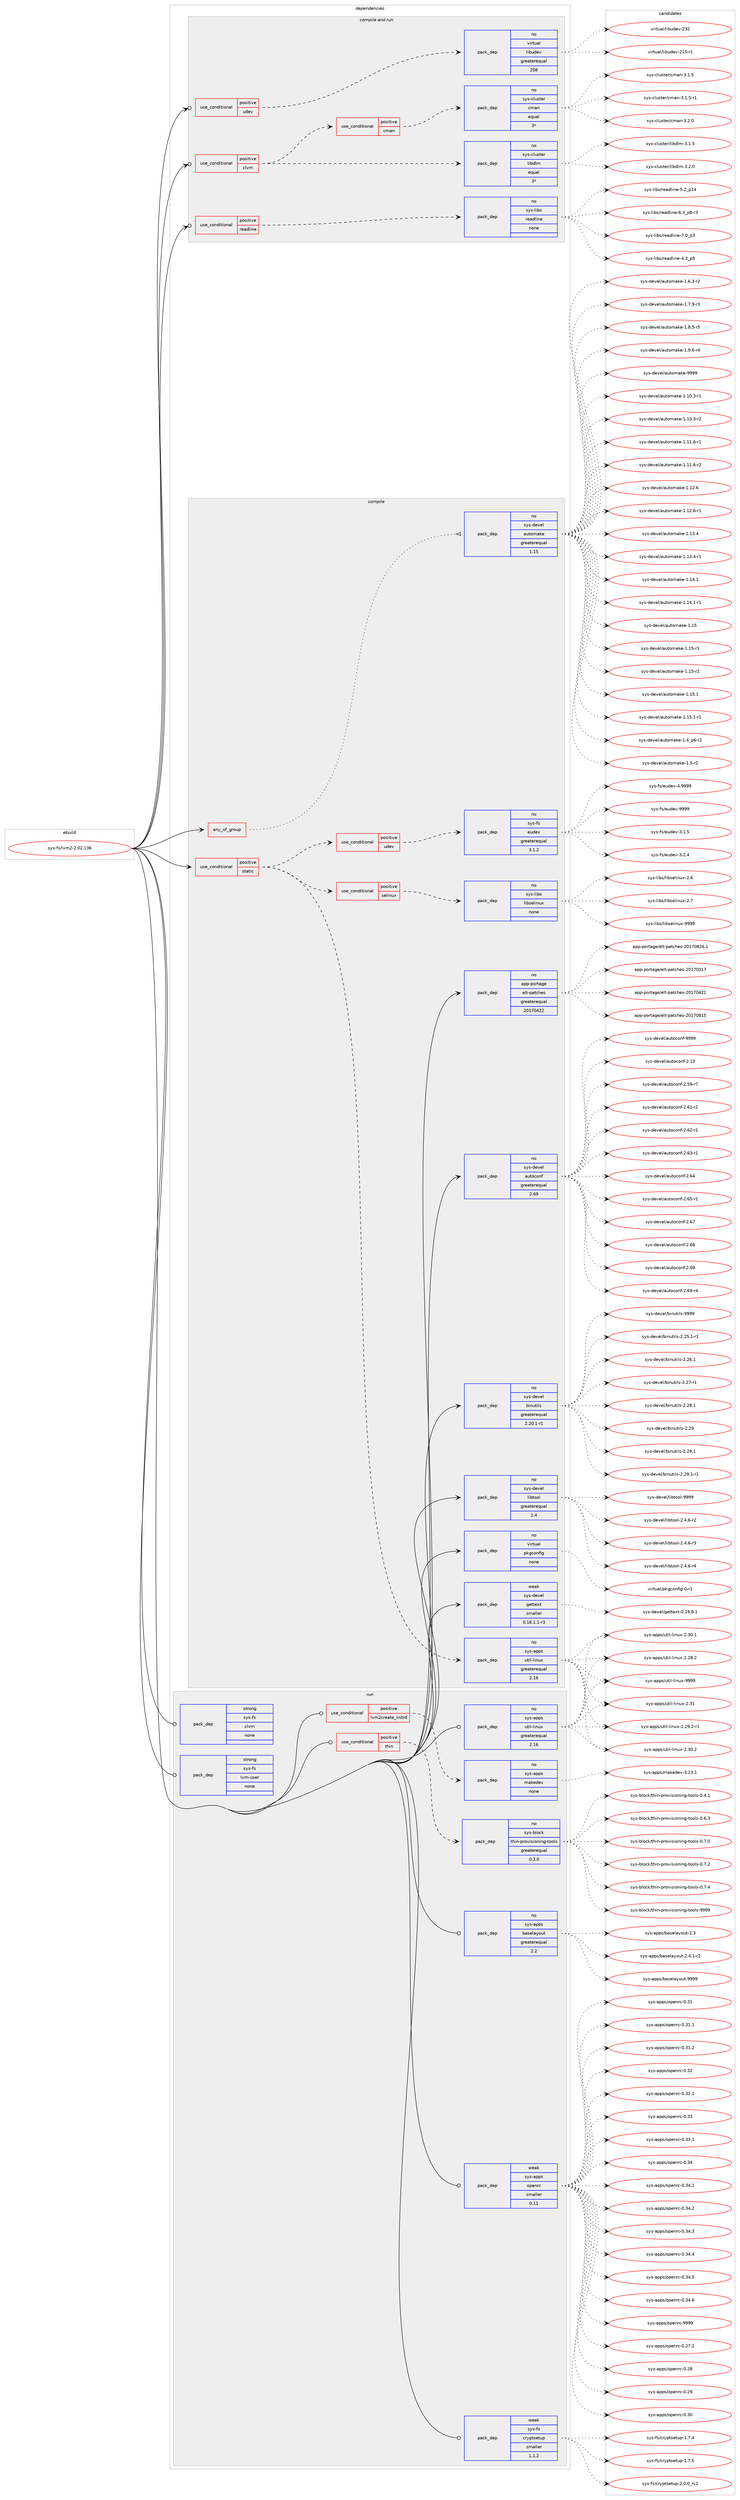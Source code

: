 digraph prolog {

# *************
# Graph options
# *************

newrank=true;
concentrate=true;
compound=true;
graph [rankdir=LR,fontname=Helvetica,fontsize=10,ranksep=1.5];#, ranksep=2.5, nodesep=0.2];
edge  [arrowhead=vee];
node  [fontname=Helvetica,fontsize=10];

# **********
# The ebuild
# **********

subgraph cluster_leftcol {
color=gray;
rank=same;
label=<<i>ebuild</i>>;
id [label="sys-fs/lvm2-2.02.136", color=red, width=4, href="../sys-fs/lvm2-2.02.136.svg"];
}

# ****************
# The dependencies
# ****************

subgraph cluster_midcol {
color=gray;
label=<<i>dependencies</i>>;
subgraph cluster_compile {
fillcolor="#eeeeee";
style=filled;
label=<<i>compile</i>>;
subgraph any8245 {
dependency488591 [label=<<TABLE BORDER="0" CELLBORDER="1" CELLSPACING="0" CELLPADDING="4"><TR><TD CELLPADDING="10">any_of_group</TD></TR></TABLE>>, shape=none, color=red];subgraph pack363096 {
dependency488592 [label=<<TABLE BORDER="0" CELLBORDER="1" CELLSPACING="0" CELLPADDING="4" WIDTH="220"><TR><TD ROWSPAN="6" CELLPADDING="30">pack_dep</TD></TR><TR><TD WIDTH="110">no</TD></TR><TR><TD>sys-devel</TD></TR><TR><TD>automake</TD></TR><TR><TD>greaterequal</TD></TR><TR><TD>1.15</TD></TR></TABLE>>, shape=none, color=blue];
}
dependency488591:e -> dependency488592:w [weight=20,style="dotted",arrowhead="oinv"];
}
id:e -> dependency488591:w [weight=20,style="solid",arrowhead="vee"];
subgraph cond116951 {
dependency488593 [label=<<TABLE BORDER="0" CELLBORDER="1" CELLSPACING="0" CELLPADDING="4"><TR><TD ROWSPAN="3" CELLPADDING="10">use_conditional</TD></TR><TR><TD>positive</TD></TR><TR><TD>static</TD></TR></TABLE>>, shape=none, color=red];
subgraph cond116952 {
dependency488594 [label=<<TABLE BORDER="0" CELLBORDER="1" CELLSPACING="0" CELLPADDING="4"><TR><TD ROWSPAN="3" CELLPADDING="10">use_conditional</TD></TR><TR><TD>positive</TD></TR><TR><TD>selinux</TD></TR></TABLE>>, shape=none, color=red];
subgraph pack363097 {
dependency488595 [label=<<TABLE BORDER="0" CELLBORDER="1" CELLSPACING="0" CELLPADDING="4" WIDTH="220"><TR><TD ROWSPAN="6" CELLPADDING="30">pack_dep</TD></TR><TR><TD WIDTH="110">no</TD></TR><TR><TD>sys-libs</TD></TR><TR><TD>libselinux</TD></TR><TR><TD>none</TD></TR><TR><TD></TD></TR></TABLE>>, shape=none, color=blue];
}
dependency488594:e -> dependency488595:w [weight=20,style="dashed",arrowhead="vee"];
}
dependency488593:e -> dependency488594:w [weight=20,style="dashed",arrowhead="vee"];
subgraph cond116953 {
dependency488596 [label=<<TABLE BORDER="0" CELLBORDER="1" CELLSPACING="0" CELLPADDING="4"><TR><TD ROWSPAN="3" CELLPADDING="10">use_conditional</TD></TR><TR><TD>positive</TD></TR><TR><TD>udev</TD></TR></TABLE>>, shape=none, color=red];
subgraph pack363098 {
dependency488597 [label=<<TABLE BORDER="0" CELLBORDER="1" CELLSPACING="0" CELLPADDING="4" WIDTH="220"><TR><TD ROWSPAN="6" CELLPADDING="30">pack_dep</TD></TR><TR><TD WIDTH="110">no</TD></TR><TR><TD>sys-fs</TD></TR><TR><TD>eudev</TD></TR><TR><TD>greaterequal</TD></TR><TR><TD>3.1.2</TD></TR></TABLE>>, shape=none, color=blue];
}
dependency488596:e -> dependency488597:w [weight=20,style="dashed",arrowhead="vee"];
}
dependency488593:e -> dependency488596:w [weight=20,style="dashed",arrowhead="vee"];
subgraph pack363099 {
dependency488598 [label=<<TABLE BORDER="0" CELLBORDER="1" CELLSPACING="0" CELLPADDING="4" WIDTH="220"><TR><TD ROWSPAN="6" CELLPADDING="30">pack_dep</TD></TR><TR><TD WIDTH="110">no</TD></TR><TR><TD>sys-apps</TD></TR><TR><TD>util-linux</TD></TR><TR><TD>greaterequal</TD></TR><TR><TD>2.16</TD></TR></TABLE>>, shape=none, color=blue];
}
dependency488593:e -> dependency488598:w [weight=20,style="dashed",arrowhead="vee"];
}
id:e -> dependency488593:w [weight=20,style="solid",arrowhead="vee"];
subgraph pack363100 {
dependency488599 [label=<<TABLE BORDER="0" CELLBORDER="1" CELLSPACING="0" CELLPADDING="4" WIDTH="220"><TR><TD ROWSPAN="6" CELLPADDING="30">pack_dep</TD></TR><TR><TD WIDTH="110">no</TD></TR><TR><TD>app-portage</TD></TR><TR><TD>elt-patches</TD></TR><TR><TD>greaterequal</TD></TR><TR><TD>20170422</TD></TR></TABLE>>, shape=none, color=blue];
}
id:e -> dependency488599:w [weight=20,style="solid",arrowhead="vee"];
subgraph pack363101 {
dependency488600 [label=<<TABLE BORDER="0" CELLBORDER="1" CELLSPACING="0" CELLPADDING="4" WIDTH="220"><TR><TD ROWSPAN="6" CELLPADDING="30">pack_dep</TD></TR><TR><TD WIDTH="110">no</TD></TR><TR><TD>sys-devel</TD></TR><TR><TD>autoconf</TD></TR><TR><TD>greaterequal</TD></TR><TR><TD>2.69</TD></TR></TABLE>>, shape=none, color=blue];
}
id:e -> dependency488600:w [weight=20,style="solid",arrowhead="vee"];
subgraph pack363102 {
dependency488601 [label=<<TABLE BORDER="0" CELLBORDER="1" CELLSPACING="0" CELLPADDING="4" WIDTH="220"><TR><TD ROWSPAN="6" CELLPADDING="30">pack_dep</TD></TR><TR><TD WIDTH="110">no</TD></TR><TR><TD>sys-devel</TD></TR><TR><TD>binutils</TD></TR><TR><TD>greaterequal</TD></TR><TR><TD>2.20.1-r1</TD></TR></TABLE>>, shape=none, color=blue];
}
id:e -> dependency488601:w [weight=20,style="solid",arrowhead="vee"];
subgraph pack363103 {
dependency488602 [label=<<TABLE BORDER="0" CELLBORDER="1" CELLSPACING="0" CELLPADDING="4" WIDTH="220"><TR><TD ROWSPAN="6" CELLPADDING="30">pack_dep</TD></TR><TR><TD WIDTH="110">no</TD></TR><TR><TD>sys-devel</TD></TR><TR><TD>libtool</TD></TR><TR><TD>greaterequal</TD></TR><TR><TD>2.4</TD></TR></TABLE>>, shape=none, color=blue];
}
id:e -> dependency488602:w [weight=20,style="solid",arrowhead="vee"];
subgraph pack363104 {
dependency488603 [label=<<TABLE BORDER="0" CELLBORDER="1" CELLSPACING="0" CELLPADDING="4" WIDTH="220"><TR><TD ROWSPAN="6" CELLPADDING="30">pack_dep</TD></TR><TR><TD WIDTH="110">no</TD></TR><TR><TD>virtual</TD></TR><TR><TD>pkgconfig</TD></TR><TR><TD>none</TD></TR><TR><TD></TD></TR></TABLE>>, shape=none, color=blue];
}
id:e -> dependency488603:w [weight=20,style="solid",arrowhead="vee"];
subgraph pack363105 {
dependency488604 [label=<<TABLE BORDER="0" CELLBORDER="1" CELLSPACING="0" CELLPADDING="4" WIDTH="220"><TR><TD ROWSPAN="6" CELLPADDING="30">pack_dep</TD></TR><TR><TD WIDTH="110">weak</TD></TR><TR><TD>sys-devel</TD></TR><TR><TD>gettext</TD></TR><TR><TD>smaller</TD></TR><TR><TD>0.18.1.1-r3</TD></TR></TABLE>>, shape=none, color=blue];
}
id:e -> dependency488604:w [weight=20,style="solid",arrowhead="vee"];
}
subgraph cluster_compileandrun {
fillcolor="#eeeeee";
style=filled;
label=<<i>compile and run</i>>;
subgraph cond116954 {
dependency488605 [label=<<TABLE BORDER="0" CELLBORDER="1" CELLSPACING="0" CELLPADDING="4"><TR><TD ROWSPAN="3" CELLPADDING="10">use_conditional</TD></TR><TR><TD>positive</TD></TR><TR><TD>clvm</TD></TR></TABLE>>, shape=none, color=red];
subgraph cond116955 {
dependency488606 [label=<<TABLE BORDER="0" CELLBORDER="1" CELLSPACING="0" CELLPADDING="4"><TR><TD ROWSPAN="3" CELLPADDING="10">use_conditional</TD></TR><TR><TD>positive</TD></TR><TR><TD>cman</TD></TR></TABLE>>, shape=none, color=red];
subgraph pack363106 {
dependency488607 [label=<<TABLE BORDER="0" CELLBORDER="1" CELLSPACING="0" CELLPADDING="4" WIDTH="220"><TR><TD ROWSPAN="6" CELLPADDING="30">pack_dep</TD></TR><TR><TD WIDTH="110">no</TD></TR><TR><TD>sys-cluster</TD></TR><TR><TD>cman</TD></TR><TR><TD>equal</TD></TR><TR><TD>3*</TD></TR></TABLE>>, shape=none, color=blue];
}
dependency488606:e -> dependency488607:w [weight=20,style="dashed",arrowhead="vee"];
}
dependency488605:e -> dependency488606:w [weight=20,style="dashed",arrowhead="vee"];
subgraph pack363107 {
dependency488608 [label=<<TABLE BORDER="0" CELLBORDER="1" CELLSPACING="0" CELLPADDING="4" WIDTH="220"><TR><TD ROWSPAN="6" CELLPADDING="30">pack_dep</TD></TR><TR><TD WIDTH="110">no</TD></TR><TR><TD>sys-cluster</TD></TR><TR><TD>libdlm</TD></TR><TR><TD>equal</TD></TR><TR><TD>3*</TD></TR></TABLE>>, shape=none, color=blue];
}
dependency488605:e -> dependency488608:w [weight=20,style="dashed",arrowhead="vee"];
}
id:e -> dependency488605:w [weight=20,style="solid",arrowhead="odotvee"];
subgraph cond116956 {
dependency488609 [label=<<TABLE BORDER="0" CELLBORDER="1" CELLSPACING="0" CELLPADDING="4"><TR><TD ROWSPAN="3" CELLPADDING="10">use_conditional</TD></TR><TR><TD>positive</TD></TR><TR><TD>readline</TD></TR></TABLE>>, shape=none, color=red];
subgraph pack363108 {
dependency488610 [label=<<TABLE BORDER="0" CELLBORDER="1" CELLSPACING="0" CELLPADDING="4" WIDTH="220"><TR><TD ROWSPAN="6" CELLPADDING="30">pack_dep</TD></TR><TR><TD WIDTH="110">no</TD></TR><TR><TD>sys-libs</TD></TR><TR><TD>readline</TD></TR><TR><TD>none</TD></TR><TR><TD></TD></TR></TABLE>>, shape=none, color=blue];
}
dependency488609:e -> dependency488610:w [weight=20,style="dashed",arrowhead="vee"];
}
id:e -> dependency488609:w [weight=20,style="solid",arrowhead="odotvee"];
subgraph cond116957 {
dependency488611 [label=<<TABLE BORDER="0" CELLBORDER="1" CELLSPACING="0" CELLPADDING="4"><TR><TD ROWSPAN="3" CELLPADDING="10">use_conditional</TD></TR><TR><TD>positive</TD></TR><TR><TD>udev</TD></TR></TABLE>>, shape=none, color=red];
subgraph pack363109 {
dependency488612 [label=<<TABLE BORDER="0" CELLBORDER="1" CELLSPACING="0" CELLPADDING="4" WIDTH="220"><TR><TD ROWSPAN="6" CELLPADDING="30">pack_dep</TD></TR><TR><TD WIDTH="110">no</TD></TR><TR><TD>virtual</TD></TR><TR><TD>libudev</TD></TR><TR><TD>greaterequal</TD></TR><TR><TD>208</TD></TR></TABLE>>, shape=none, color=blue];
}
dependency488611:e -> dependency488612:w [weight=20,style="dashed",arrowhead="vee"];
}
id:e -> dependency488611:w [weight=20,style="solid",arrowhead="odotvee"];
}
subgraph cluster_run {
fillcolor="#eeeeee";
style=filled;
label=<<i>run</i>>;
subgraph cond116958 {
dependency488613 [label=<<TABLE BORDER="0" CELLBORDER="1" CELLSPACING="0" CELLPADDING="4"><TR><TD ROWSPAN="3" CELLPADDING="10">use_conditional</TD></TR><TR><TD>positive</TD></TR><TR><TD>lvm2create_initrd</TD></TR></TABLE>>, shape=none, color=red];
subgraph pack363110 {
dependency488614 [label=<<TABLE BORDER="0" CELLBORDER="1" CELLSPACING="0" CELLPADDING="4" WIDTH="220"><TR><TD ROWSPAN="6" CELLPADDING="30">pack_dep</TD></TR><TR><TD WIDTH="110">no</TD></TR><TR><TD>sys-apps</TD></TR><TR><TD>makedev</TD></TR><TR><TD>none</TD></TR><TR><TD></TD></TR></TABLE>>, shape=none, color=blue];
}
dependency488613:e -> dependency488614:w [weight=20,style="dashed",arrowhead="vee"];
}
id:e -> dependency488613:w [weight=20,style="solid",arrowhead="odot"];
subgraph cond116959 {
dependency488615 [label=<<TABLE BORDER="0" CELLBORDER="1" CELLSPACING="0" CELLPADDING="4"><TR><TD ROWSPAN="3" CELLPADDING="10">use_conditional</TD></TR><TR><TD>positive</TD></TR><TR><TD>thin</TD></TR></TABLE>>, shape=none, color=red];
subgraph pack363111 {
dependency488616 [label=<<TABLE BORDER="0" CELLBORDER="1" CELLSPACING="0" CELLPADDING="4" WIDTH="220"><TR><TD ROWSPAN="6" CELLPADDING="30">pack_dep</TD></TR><TR><TD WIDTH="110">no</TD></TR><TR><TD>sys-block</TD></TR><TR><TD>thin-provisioning-tools</TD></TR><TR><TD>greaterequal</TD></TR><TR><TD>0.3.0</TD></TR></TABLE>>, shape=none, color=blue];
}
dependency488615:e -> dependency488616:w [weight=20,style="dashed",arrowhead="vee"];
}
id:e -> dependency488615:w [weight=20,style="solid",arrowhead="odot"];
subgraph pack363112 {
dependency488617 [label=<<TABLE BORDER="0" CELLBORDER="1" CELLSPACING="0" CELLPADDING="4" WIDTH="220"><TR><TD ROWSPAN="6" CELLPADDING="30">pack_dep</TD></TR><TR><TD WIDTH="110">no</TD></TR><TR><TD>sys-apps</TD></TR><TR><TD>baselayout</TD></TR><TR><TD>greaterequal</TD></TR><TR><TD>2.2</TD></TR></TABLE>>, shape=none, color=blue];
}
id:e -> dependency488617:w [weight=20,style="solid",arrowhead="odot"];
subgraph pack363113 {
dependency488618 [label=<<TABLE BORDER="0" CELLBORDER="1" CELLSPACING="0" CELLPADDING="4" WIDTH="220"><TR><TD ROWSPAN="6" CELLPADDING="30">pack_dep</TD></TR><TR><TD WIDTH="110">no</TD></TR><TR><TD>sys-apps</TD></TR><TR><TD>util-linux</TD></TR><TR><TD>greaterequal</TD></TR><TR><TD>2.16</TD></TR></TABLE>>, shape=none, color=blue];
}
id:e -> dependency488618:w [weight=20,style="solid",arrowhead="odot"];
subgraph pack363114 {
dependency488619 [label=<<TABLE BORDER="0" CELLBORDER="1" CELLSPACING="0" CELLPADDING="4" WIDTH="220"><TR><TD ROWSPAN="6" CELLPADDING="30">pack_dep</TD></TR><TR><TD WIDTH="110">strong</TD></TR><TR><TD>sys-fs</TD></TR><TR><TD>clvm</TD></TR><TR><TD>none</TD></TR><TR><TD></TD></TR></TABLE>>, shape=none, color=blue];
}
id:e -> dependency488619:w [weight=20,style="solid",arrowhead="odot"];
subgraph pack363115 {
dependency488620 [label=<<TABLE BORDER="0" CELLBORDER="1" CELLSPACING="0" CELLPADDING="4" WIDTH="220"><TR><TD ROWSPAN="6" CELLPADDING="30">pack_dep</TD></TR><TR><TD WIDTH="110">strong</TD></TR><TR><TD>sys-fs</TD></TR><TR><TD>lvm-user</TD></TR><TR><TD>none</TD></TR><TR><TD></TD></TR></TABLE>>, shape=none, color=blue];
}
id:e -> dependency488620:w [weight=20,style="solid",arrowhead="odot"];
subgraph pack363116 {
dependency488621 [label=<<TABLE BORDER="0" CELLBORDER="1" CELLSPACING="0" CELLPADDING="4" WIDTH="220"><TR><TD ROWSPAN="6" CELLPADDING="30">pack_dep</TD></TR><TR><TD WIDTH="110">weak</TD></TR><TR><TD>sys-apps</TD></TR><TR><TD>openrc</TD></TR><TR><TD>smaller</TD></TR><TR><TD>0.11</TD></TR></TABLE>>, shape=none, color=blue];
}
id:e -> dependency488621:w [weight=20,style="solid",arrowhead="odot"];
subgraph pack363117 {
dependency488622 [label=<<TABLE BORDER="0" CELLBORDER="1" CELLSPACING="0" CELLPADDING="4" WIDTH="220"><TR><TD ROWSPAN="6" CELLPADDING="30">pack_dep</TD></TR><TR><TD WIDTH="110">weak</TD></TR><TR><TD>sys-fs</TD></TR><TR><TD>cryptsetup</TD></TR><TR><TD>smaller</TD></TR><TR><TD>1.1.2</TD></TR></TABLE>>, shape=none, color=blue];
}
id:e -> dependency488622:w [weight=20,style="solid",arrowhead="odot"];
}
}

# **************
# The candidates
# **************

subgraph cluster_choices {
rank=same;
color=gray;
label=<<i>candidates</i>>;

subgraph choice363096 {
color=black;
nodesep=1;
choice11512111545100101118101108479711711611110997107101454946494846514511449 [label="sys-devel/automake-1.10.3-r1", color=red, width=4,href="../sys-devel/automake-1.10.3-r1.svg"];
choice11512111545100101118101108479711711611110997107101454946494846514511450 [label="sys-devel/automake-1.10.3-r2", color=red, width=4,href="../sys-devel/automake-1.10.3-r2.svg"];
choice11512111545100101118101108479711711611110997107101454946494946544511449 [label="sys-devel/automake-1.11.6-r1", color=red, width=4,href="../sys-devel/automake-1.11.6-r1.svg"];
choice11512111545100101118101108479711711611110997107101454946494946544511450 [label="sys-devel/automake-1.11.6-r2", color=red, width=4,href="../sys-devel/automake-1.11.6-r2.svg"];
choice1151211154510010111810110847971171161111099710710145494649504654 [label="sys-devel/automake-1.12.6", color=red, width=4,href="../sys-devel/automake-1.12.6.svg"];
choice11512111545100101118101108479711711611110997107101454946495046544511449 [label="sys-devel/automake-1.12.6-r1", color=red, width=4,href="../sys-devel/automake-1.12.6-r1.svg"];
choice1151211154510010111810110847971171161111099710710145494649514652 [label="sys-devel/automake-1.13.4", color=red, width=4,href="../sys-devel/automake-1.13.4.svg"];
choice11512111545100101118101108479711711611110997107101454946495146524511449 [label="sys-devel/automake-1.13.4-r1", color=red, width=4,href="../sys-devel/automake-1.13.4-r1.svg"];
choice1151211154510010111810110847971171161111099710710145494649524649 [label="sys-devel/automake-1.14.1", color=red, width=4,href="../sys-devel/automake-1.14.1.svg"];
choice11512111545100101118101108479711711611110997107101454946495246494511449 [label="sys-devel/automake-1.14.1-r1", color=red, width=4,href="../sys-devel/automake-1.14.1-r1.svg"];
choice115121115451001011181011084797117116111109971071014549464953 [label="sys-devel/automake-1.15", color=red, width=4,href="../sys-devel/automake-1.15.svg"];
choice1151211154510010111810110847971171161111099710710145494649534511449 [label="sys-devel/automake-1.15-r1", color=red, width=4,href="../sys-devel/automake-1.15-r1.svg"];
choice1151211154510010111810110847971171161111099710710145494649534511450 [label="sys-devel/automake-1.15-r2", color=red, width=4,href="../sys-devel/automake-1.15-r2.svg"];
choice1151211154510010111810110847971171161111099710710145494649534649 [label="sys-devel/automake-1.15.1", color=red, width=4,href="../sys-devel/automake-1.15.1.svg"];
choice11512111545100101118101108479711711611110997107101454946495346494511449 [label="sys-devel/automake-1.15.1-r1", color=red, width=4,href="../sys-devel/automake-1.15.1-r1.svg"];
choice115121115451001011181011084797117116111109971071014549465295112544511450 [label="sys-devel/automake-1.4_p6-r2", color=red, width=4,href="../sys-devel/automake-1.4_p6-r2.svg"];
choice11512111545100101118101108479711711611110997107101454946534511450 [label="sys-devel/automake-1.5-r2", color=red, width=4,href="../sys-devel/automake-1.5-r2.svg"];
choice115121115451001011181011084797117116111109971071014549465446514511450 [label="sys-devel/automake-1.6.3-r2", color=red, width=4,href="../sys-devel/automake-1.6.3-r2.svg"];
choice115121115451001011181011084797117116111109971071014549465546574511451 [label="sys-devel/automake-1.7.9-r3", color=red, width=4,href="../sys-devel/automake-1.7.9-r3.svg"];
choice115121115451001011181011084797117116111109971071014549465646534511453 [label="sys-devel/automake-1.8.5-r5", color=red, width=4,href="../sys-devel/automake-1.8.5-r5.svg"];
choice115121115451001011181011084797117116111109971071014549465746544511452 [label="sys-devel/automake-1.9.6-r4", color=red, width=4,href="../sys-devel/automake-1.9.6-r4.svg"];
choice115121115451001011181011084797117116111109971071014557575757 [label="sys-devel/automake-9999", color=red, width=4,href="../sys-devel/automake-9999.svg"];
dependency488592:e -> choice11512111545100101118101108479711711611110997107101454946494846514511449:w [style=dotted,weight="100"];
dependency488592:e -> choice11512111545100101118101108479711711611110997107101454946494846514511450:w [style=dotted,weight="100"];
dependency488592:e -> choice11512111545100101118101108479711711611110997107101454946494946544511449:w [style=dotted,weight="100"];
dependency488592:e -> choice11512111545100101118101108479711711611110997107101454946494946544511450:w [style=dotted,weight="100"];
dependency488592:e -> choice1151211154510010111810110847971171161111099710710145494649504654:w [style=dotted,weight="100"];
dependency488592:e -> choice11512111545100101118101108479711711611110997107101454946495046544511449:w [style=dotted,weight="100"];
dependency488592:e -> choice1151211154510010111810110847971171161111099710710145494649514652:w [style=dotted,weight="100"];
dependency488592:e -> choice11512111545100101118101108479711711611110997107101454946495146524511449:w [style=dotted,weight="100"];
dependency488592:e -> choice1151211154510010111810110847971171161111099710710145494649524649:w [style=dotted,weight="100"];
dependency488592:e -> choice11512111545100101118101108479711711611110997107101454946495246494511449:w [style=dotted,weight="100"];
dependency488592:e -> choice115121115451001011181011084797117116111109971071014549464953:w [style=dotted,weight="100"];
dependency488592:e -> choice1151211154510010111810110847971171161111099710710145494649534511449:w [style=dotted,weight="100"];
dependency488592:e -> choice1151211154510010111810110847971171161111099710710145494649534511450:w [style=dotted,weight="100"];
dependency488592:e -> choice1151211154510010111810110847971171161111099710710145494649534649:w [style=dotted,weight="100"];
dependency488592:e -> choice11512111545100101118101108479711711611110997107101454946495346494511449:w [style=dotted,weight="100"];
dependency488592:e -> choice115121115451001011181011084797117116111109971071014549465295112544511450:w [style=dotted,weight="100"];
dependency488592:e -> choice11512111545100101118101108479711711611110997107101454946534511450:w [style=dotted,weight="100"];
dependency488592:e -> choice115121115451001011181011084797117116111109971071014549465446514511450:w [style=dotted,weight="100"];
dependency488592:e -> choice115121115451001011181011084797117116111109971071014549465546574511451:w [style=dotted,weight="100"];
dependency488592:e -> choice115121115451001011181011084797117116111109971071014549465646534511453:w [style=dotted,weight="100"];
dependency488592:e -> choice115121115451001011181011084797117116111109971071014549465746544511452:w [style=dotted,weight="100"];
dependency488592:e -> choice115121115451001011181011084797117116111109971071014557575757:w [style=dotted,weight="100"];
}
subgraph choice363097 {
color=black;
nodesep=1;
choice1151211154510810598115471081059811510110810511011712045504654 [label="sys-libs/libselinux-2.6", color=red, width=4,href="../sys-libs/libselinux-2.6.svg"];
choice1151211154510810598115471081059811510110810511011712045504655 [label="sys-libs/libselinux-2.7", color=red, width=4,href="../sys-libs/libselinux-2.7.svg"];
choice115121115451081059811547108105981151011081051101171204557575757 [label="sys-libs/libselinux-9999", color=red, width=4,href="../sys-libs/libselinux-9999.svg"];
dependency488595:e -> choice1151211154510810598115471081059811510110810511011712045504654:w [style=dotted,weight="100"];
dependency488595:e -> choice1151211154510810598115471081059811510110810511011712045504655:w [style=dotted,weight="100"];
dependency488595:e -> choice115121115451081059811547108105981151011081051101171204557575757:w [style=dotted,weight="100"];
}
subgraph choice363098 {
color=black;
nodesep=1;
choice1151211154510211547101117100101118455146494653 [label="sys-fs/eudev-3.1.5", color=red, width=4,href="../sys-fs/eudev-3.1.5.svg"];
choice1151211154510211547101117100101118455146504652 [label="sys-fs/eudev-3.2.4", color=red, width=4,href="../sys-fs/eudev-3.2.4.svg"];
choice115121115451021154710111710010111845524657575757 [label="sys-fs/eudev-4.9999", color=red, width=4,href="../sys-fs/eudev-4.9999.svg"];
choice11512111545102115471011171001011184557575757 [label="sys-fs/eudev-9999", color=red, width=4,href="../sys-fs/eudev-9999.svg"];
dependency488597:e -> choice1151211154510211547101117100101118455146494653:w [style=dotted,weight="100"];
dependency488597:e -> choice1151211154510211547101117100101118455146504652:w [style=dotted,weight="100"];
dependency488597:e -> choice115121115451021154710111710010111845524657575757:w [style=dotted,weight="100"];
dependency488597:e -> choice11512111545102115471011171001011184557575757:w [style=dotted,weight="100"];
}
subgraph choice363099 {
color=black;
nodesep=1;
choice1151211154597112112115471171161051084510810511011712045504650564650 [label="sys-apps/util-linux-2.28.2", color=red, width=4,href="../sys-apps/util-linux-2.28.2.svg"];
choice11512111545971121121154711711610510845108105110117120455046505746504511449 [label="sys-apps/util-linux-2.29.2-r1", color=red, width=4,href="../sys-apps/util-linux-2.29.2-r1.svg"];
choice1151211154597112112115471171161051084510810511011712045504651484649 [label="sys-apps/util-linux-2.30.1", color=red, width=4,href="../sys-apps/util-linux-2.30.1.svg"];
choice1151211154597112112115471171161051084510810511011712045504651484650 [label="sys-apps/util-linux-2.30.2", color=red, width=4,href="../sys-apps/util-linux-2.30.2.svg"];
choice115121115459711211211547117116105108451081051101171204550465149 [label="sys-apps/util-linux-2.31", color=red, width=4,href="../sys-apps/util-linux-2.31.svg"];
choice115121115459711211211547117116105108451081051101171204557575757 [label="sys-apps/util-linux-9999", color=red, width=4,href="../sys-apps/util-linux-9999.svg"];
dependency488598:e -> choice1151211154597112112115471171161051084510810511011712045504650564650:w [style=dotted,weight="100"];
dependency488598:e -> choice11512111545971121121154711711610510845108105110117120455046505746504511449:w [style=dotted,weight="100"];
dependency488598:e -> choice1151211154597112112115471171161051084510810511011712045504651484649:w [style=dotted,weight="100"];
dependency488598:e -> choice1151211154597112112115471171161051084510810511011712045504651484650:w [style=dotted,weight="100"];
dependency488598:e -> choice115121115459711211211547117116105108451081051101171204550465149:w [style=dotted,weight="100"];
dependency488598:e -> choice115121115459711211211547117116105108451081051101171204557575757:w [style=dotted,weight="100"];
}
subgraph choice363100 {
color=black;
nodesep=1;
choice97112112451121111141169710310147101108116451129711699104101115455048495548514955 [label="app-portage/elt-patches-20170317", color=red, width=4,href="../app-portage/elt-patches-20170317.svg"];
choice97112112451121111141169710310147101108116451129711699104101115455048495548525050 [label="app-portage/elt-patches-20170422", color=red, width=4,href="../app-portage/elt-patches-20170422.svg"];
choice97112112451121111141169710310147101108116451129711699104101115455048495548564953 [label="app-portage/elt-patches-20170815", color=red, width=4,href="../app-portage/elt-patches-20170815.svg"];
choice971121124511211111411697103101471011081164511297116991041011154550484955485650544649 [label="app-portage/elt-patches-20170826.1", color=red, width=4,href="../app-portage/elt-patches-20170826.1.svg"];
dependency488599:e -> choice97112112451121111141169710310147101108116451129711699104101115455048495548514955:w [style=dotted,weight="100"];
dependency488599:e -> choice97112112451121111141169710310147101108116451129711699104101115455048495548525050:w [style=dotted,weight="100"];
dependency488599:e -> choice97112112451121111141169710310147101108116451129711699104101115455048495548564953:w [style=dotted,weight="100"];
dependency488599:e -> choice971121124511211111411697103101471011081164511297116991041011154550484955485650544649:w [style=dotted,weight="100"];
}
subgraph choice363101 {
color=black;
nodesep=1;
choice115121115451001011181011084797117116111991111101024550464951 [label="sys-devel/autoconf-2.13", color=red, width=4,href="../sys-devel/autoconf-2.13.svg"];
choice1151211154510010111810110847971171161119911111010245504653574511455 [label="sys-devel/autoconf-2.59-r7", color=red, width=4,href="../sys-devel/autoconf-2.59-r7.svg"];
choice1151211154510010111810110847971171161119911111010245504654494511450 [label="sys-devel/autoconf-2.61-r2", color=red, width=4,href="../sys-devel/autoconf-2.61-r2.svg"];
choice1151211154510010111810110847971171161119911111010245504654504511449 [label="sys-devel/autoconf-2.62-r1", color=red, width=4,href="../sys-devel/autoconf-2.62-r1.svg"];
choice1151211154510010111810110847971171161119911111010245504654514511449 [label="sys-devel/autoconf-2.63-r1", color=red, width=4,href="../sys-devel/autoconf-2.63-r1.svg"];
choice115121115451001011181011084797117116111991111101024550465452 [label="sys-devel/autoconf-2.64", color=red, width=4,href="../sys-devel/autoconf-2.64.svg"];
choice1151211154510010111810110847971171161119911111010245504654534511449 [label="sys-devel/autoconf-2.65-r1", color=red, width=4,href="../sys-devel/autoconf-2.65-r1.svg"];
choice115121115451001011181011084797117116111991111101024550465455 [label="sys-devel/autoconf-2.67", color=red, width=4,href="../sys-devel/autoconf-2.67.svg"];
choice115121115451001011181011084797117116111991111101024550465456 [label="sys-devel/autoconf-2.68", color=red, width=4,href="../sys-devel/autoconf-2.68.svg"];
choice115121115451001011181011084797117116111991111101024550465457 [label="sys-devel/autoconf-2.69", color=red, width=4,href="../sys-devel/autoconf-2.69.svg"];
choice1151211154510010111810110847971171161119911111010245504654574511452 [label="sys-devel/autoconf-2.69-r4", color=red, width=4,href="../sys-devel/autoconf-2.69-r4.svg"];
choice115121115451001011181011084797117116111991111101024557575757 [label="sys-devel/autoconf-9999", color=red, width=4,href="../sys-devel/autoconf-9999.svg"];
dependency488600:e -> choice115121115451001011181011084797117116111991111101024550464951:w [style=dotted,weight="100"];
dependency488600:e -> choice1151211154510010111810110847971171161119911111010245504653574511455:w [style=dotted,weight="100"];
dependency488600:e -> choice1151211154510010111810110847971171161119911111010245504654494511450:w [style=dotted,weight="100"];
dependency488600:e -> choice1151211154510010111810110847971171161119911111010245504654504511449:w [style=dotted,weight="100"];
dependency488600:e -> choice1151211154510010111810110847971171161119911111010245504654514511449:w [style=dotted,weight="100"];
dependency488600:e -> choice115121115451001011181011084797117116111991111101024550465452:w [style=dotted,weight="100"];
dependency488600:e -> choice1151211154510010111810110847971171161119911111010245504654534511449:w [style=dotted,weight="100"];
dependency488600:e -> choice115121115451001011181011084797117116111991111101024550465455:w [style=dotted,weight="100"];
dependency488600:e -> choice115121115451001011181011084797117116111991111101024550465456:w [style=dotted,weight="100"];
dependency488600:e -> choice115121115451001011181011084797117116111991111101024550465457:w [style=dotted,weight="100"];
dependency488600:e -> choice1151211154510010111810110847971171161119911111010245504654574511452:w [style=dotted,weight="100"];
dependency488600:e -> choice115121115451001011181011084797117116111991111101024557575757:w [style=dotted,weight="100"];
}
subgraph choice363102 {
color=black;
nodesep=1;
choice115121115451001011181011084798105110117116105108115455046505346494511449 [label="sys-devel/binutils-2.25.1-r1", color=red, width=4,href="../sys-devel/binutils-2.25.1-r1.svg"];
choice11512111545100101118101108479810511011711610510811545504650544649 [label="sys-devel/binutils-2.26.1", color=red, width=4,href="../sys-devel/binutils-2.26.1.svg"];
choice11512111545100101118101108479810511011711610510811545504650554511449 [label="sys-devel/binutils-2.27-r1", color=red, width=4,href="../sys-devel/binutils-2.27-r1.svg"];
choice11512111545100101118101108479810511011711610510811545504650564649 [label="sys-devel/binutils-2.28.1", color=red, width=4,href="../sys-devel/binutils-2.28.1.svg"];
choice1151211154510010111810110847981051101171161051081154550465057 [label="sys-devel/binutils-2.29", color=red, width=4,href="../sys-devel/binutils-2.29.svg"];
choice11512111545100101118101108479810511011711610510811545504650574649 [label="sys-devel/binutils-2.29.1", color=red, width=4,href="../sys-devel/binutils-2.29.1.svg"];
choice115121115451001011181011084798105110117116105108115455046505746494511449 [label="sys-devel/binutils-2.29.1-r1", color=red, width=4,href="../sys-devel/binutils-2.29.1-r1.svg"];
choice1151211154510010111810110847981051101171161051081154557575757 [label="sys-devel/binutils-9999", color=red, width=4,href="../sys-devel/binutils-9999.svg"];
dependency488601:e -> choice115121115451001011181011084798105110117116105108115455046505346494511449:w [style=dotted,weight="100"];
dependency488601:e -> choice11512111545100101118101108479810511011711610510811545504650544649:w [style=dotted,weight="100"];
dependency488601:e -> choice11512111545100101118101108479810511011711610510811545504650554511449:w [style=dotted,weight="100"];
dependency488601:e -> choice11512111545100101118101108479810511011711610510811545504650564649:w [style=dotted,weight="100"];
dependency488601:e -> choice1151211154510010111810110847981051101171161051081154550465057:w [style=dotted,weight="100"];
dependency488601:e -> choice11512111545100101118101108479810511011711610510811545504650574649:w [style=dotted,weight="100"];
dependency488601:e -> choice115121115451001011181011084798105110117116105108115455046505746494511449:w [style=dotted,weight="100"];
dependency488601:e -> choice1151211154510010111810110847981051101171161051081154557575757:w [style=dotted,weight="100"];
}
subgraph choice363103 {
color=black;
nodesep=1;
choice1151211154510010111810110847108105981161111111084550465246544511450 [label="sys-devel/libtool-2.4.6-r2", color=red, width=4,href="../sys-devel/libtool-2.4.6-r2.svg"];
choice1151211154510010111810110847108105981161111111084550465246544511451 [label="sys-devel/libtool-2.4.6-r3", color=red, width=4,href="../sys-devel/libtool-2.4.6-r3.svg"];
choice1151211154510010111810110847108105981161111111084550465246544511452 [label="sys-devel/libtool-2.4.6-r4", color=red, width=4,href="../sys-devel/libtool-2.4.6-r4.svg"];
choice1151211154510010111810110847108105981161111111084557575757 [label="sys-devel/libtool-9999", color=red, width=4,href="../sys-devel/libtool-9999.svg"];
dependency488602:e -> choice1151211154510010111810110847108105981161111111084550465246544511450:w [style=dotted,weight="100"];
dependency488602:e -> choice1151211154510010111810110847108105981161111111084550465246544511451:w [style=dotted,weight="100"];
dependency488602:e -> choice1151211154510010111810110847108105981161111111084550465246544511452:w [style=dotted,weight="100"];
dependency488602:e -> choice1151211154510010111810110847108105981161111111084557575757:w [style=dotted,weight="100"];
}
subgraph choice363104 {
color=black;
nodesep=1;
choice11810511411611797108471121071039911111010210510345484511449 [label="virtual/pkgconfig-0-r1", color=red, width=4,href="../virtual/pkgconfig-0-r1.svg"];
dependency488603:e -> choice11810511411611797108471121071039911111010210510345484511449:w [style=dotted,weight="100"];
}
subgraph choice363105 {
color=black;
nodesep=1;
choice1151211154510010111810110847103101116116101120116454846495746564649 [label="sys-devel/gettext-0.19.8.1", color=red, width=4,href="../sys-devel/gettext-0.19.8.1.svg"];
dependency488604:e -> choice1151211154510010111810110847103101116116101120116454846495746564649:w [style=dotted,weight="100"];
}
subgraph choice363106 {
color=black;
nodesep=1;
choice1151211154599108117115116101114479910997110455146494653 [label="sys-cluster/cman-3.1.5", color=red, width=4,href="../sys-cluster/cman-3.1.5.svg"];
choice11512111545991081171151161011144799109971104551464946534511449 [label="sys-cluster/cman-3.1.5-r1", color=red, width=4,href="../sys-cluster/cman-3.1.5-r1.svg"];
choice1151211154599108117115116101114479910997110455146504648 [label="sys-cluster/cman-3.2.0", color=red, width=4,href="../sys-cluster/cman-3.2.0.svg"];
dependency488607:e -> choice1151211154599108117115116101114479910997110455146494653:w [style=dotted,weight="100"];
dependency488607:e -> choice11512111545991081171151161011144799109971104551464946534511449:w [style=dotted,weight="100"];
dependency488607:e -> choice1151211154599108117115116101114479910997110455146504648:w [style=dotted,weight="100"];
}
subgraph choice363107 {
color=black;
nodesep=1;
choice11512111545991081171151161011144710810598100108109455146494653 [label="sys-cluster/libdlm-3.1.5", color=red, width=4,href="../sys-cluster/libdlm-3.1.5.svg"];
choice11512111545991081171151161011144710810598100108109455146504648 [label="sys-cluster/libdlm-3.2.0", color=red, width=4,href="../sys-cluster/libdlm-3.2.0.svg"];
dependency488608:e -> choice11512111545991081171151161011144710810598100108109455146494653:w [style=dotted,weight="100"];
dependency488608:e -> choice11512111545991081171151161011144710810598100108109455146504648:w [style=dotted,weight="100"];
}
subgraph choice363108 {
color=black;
nodesep=1;
choice11512111545108105981154711410197100108105110101455246519511253 [label="sys-libs/readline-4.3_p5", color=red, width=4,href="../sys-libs/readline-4.3_p5.svg"];
choice1151211154510810598115471141019710010810511010145534650951124952 [label="sys-libs/readline-5.2_p14", color=red, width=4,href="../sys-libs/readline-5.2_p14.svg"];
choice115121115451081059811547114101971001081051101014554465195112564511451 [label="sys-libs/readline-6.3_p8-r3", color=red, width=4,href="../sys-libs/readline-6.3_p8-r3.svg"];
choice11512111545108105981154711410197100108105110101455546489511251 [label="sys-libs/readline-7.0_p3", color=red, width=4,href="../sys-libs/readline-7.0_p3.svg"];
dependency488610:e -> choice11512111545108105981154711410197100108105110101455246519511253:w [style=dotted,weight="100"];
dependency488610:e -> choice1151211154510810598115471141019710010810511010145534650951124952:w [style=dotted,weight="100"];
dependency488610:e -> choice115121115451081059811547114101971001081051101014554465195112564511451:w [style=dotted,weight="100"];
dependency488610:e -> choice11512111545108105981154711410197100108105110101455546489511251:w [style=dotted,weight="100"];
}
subgraph choice363109 {
color=black;
nodesep=1;
choice118105114116117971084710810598117100101118455049534511449 [label="virtual/libudev-215-r1", color=red, width=4,href="../virtual/libudev-215-r1.svg"];
choice11810511411611797108471081059811710010111845505150 [label="virtual/libudev-232", color=red, width=4,href="../virtual/libudev-232.svg"];
dependency488612:e -> choice118105114116117971084710810598117100101118455049534511449:w [style=dotted,weight="100"];
dependency488612:e -> choice11810511411611797108471081059811710010111845505150:w [style=dotted,weight="100"];
}
subgraph choice363110 {
color=black;
nodesep=1;
choice1151211154597112112115471099710710110010111845514650514649 [label="sys-apps/makedev-3.23.1", color=red, width=4,href="../sys-apps/makedev-3.23.1.svg"];
dependency488614:e -> choice1151211154597112112115471099710710110010111845514650514649:w [style=dotted,weight="100"];
}
subgraph choice363111 {
color=black;
nodesep=1;
choice115121115459810811199107471161041051104511211411111810511510511111010511010345116111111108115454846524649 [label="sys-block/thin-provisioning-tools-0.4.1", color=red, width=4,href="../sys-block/thin-provisioning-tools-0.4.1.svg"];
choice115121115459810811199107471161041051104511211411111810511510511111010511010345116111111108115454846544651 [label="sys-block/thin-provisioning-tools-0.6.3", color=red, width=4,href="../sys-block/thin-provisioning-tools-0.6.3.svg"];
choice115121115459810811199107471161041051104511211411111810511510511111010511010345116111111108115454846554648 [label="sys-block/thin-provisioning-tools-0.7.0", color=red, width=4,href="../sys-block/thin-provisioning-tools-0.7.0.svg"];
choice115121115459810811199107471161041051104511211411111810511510511111010511010345116111111108115454846554650 [label="sys-block/thin-provisioning-tools-0.7.2", color=red, width=4,href="../sys-block/thin-provisioning-tools-0.7.2.svg"];
choice115121115459810811199107471161041051104511211411111810511510511111010511010345116111111108115454846554652 [label="sys-block/thin-provisioning-tools-0.7.4", color=red, width=4,href="../sys-block/thin-provisioning-tools-0.7.4.svg"];
choice1151211154598108111991074711610410511045112114111118105115105111110105110103451161111111081154557575757 [label="sys-block/thin-provisioning-tools-9999", color=red, width=4,href="../sys-block/thin-provisioning-tools-9999.svg"];
dependency488616:e -> choice115121115459810811199107471161041051104511211411111810511510511111010511010345116111111108115454846524649:w [style=dotted,weight="100"];
dependency488616:e -> choice115121115459810811199107471161041051104511211411111810511510511111010511010345116111111108115454846544651:w [style=dotted,weight="100"];
dependency488616:e -> choice115121115459810811199107471161041051104511211411111810511510511111010511010345116111111108115454846554648:w [style=dotted,weight="100"];
dependency488616:e -> choice115121115459810811199107471161041051104511211411111810511510511111010511010345116111111108115454846554650:w [style=dotted,weight="100"];
dependency488616:e -> choice115121115459810811199107471161041051104511211411111810511510511111010511010345116111111108115454846554652:w [style=dotted,weight="100"];
dependency488616:e -> choice1151211154598108111991074711610410511045112114111118105115105111110105110103451161111111081154557575757:w [style=dotted,weight="100"];
}
subgraph choice363112 {
color=black;
nodesep=1;
choice11512111545971121121154798971151011089712111111711645504651 [label="sys-apps/baselayout-2.3", color=red, width=4,href="../sys-apps/baselayout-2.3.svg"];
choice1151211154597112112115479897115101108971211111171164550465246494511450 [label="sys-apps/baselayout-2.4.1-r2", color=red, width=4,href="../sys-apps/baselayout-2.4.1-r2.svg"];
choice1151211154597112112115479897115101108971211111171164557575757 [label="sys-apps/baselayout-9999", color=red, width=4,href="../sys-apps/baselayout-9999.svg"];
dependency488617:e -> choice11512111545971121121154798971151011089712111111711645504651:w [style=dotted,weight="100"];
dependency488617:e -> choice1151211154597112112115479897115101108971211111171164550465246494511450:w [style=dotted,weight="100"];
dependency488617:e -> choice1151211154597112112115479897115101108971211111171164557575757:w [style=dotted,weight="100"];
}
subgraph choice363113 {
color=black;
nodesep=1;
choice1151211154597112112115471171161051084510810511011712045504650564650 [label="sys-apps/util-linux-2.28.2", color=red, width=4,href="../sys-apps/util-linux-2.28.2.svg"];
choice11512111545971121121154711711610510845108105110117120455046505746504511449 [label="sys-apps/util-linux-2.29.2-r1", color=red, width=4,href="../sys-apps/util-linux-2.29.2-r1.svg"];
choice1151211154597112112115471171161051084510810511011712045504651484649 [label="sys-apps/util-linux-2.30.1", color=red, width=4,href="../sys-apps/util-linux-2.30.1.svg"];
choice1151211154597112112115471171161051084510810511011712045504651484650 [label="sys-apps/util-linux-2.30.2", color=red, width=4,href="../sys-apps/util-linux-2.30.2.svg"];
choice115121115459711211211547117116105108451081051101171204550465149 [label="sys-apps/util-linux-2.31", color=red, width=4,href="../sys-apps/util-linux-2.31.svg"];
choice115121115459711211211547117116105108451081051101171204557575757 [label="sys-apps/util-linux-9999", color=red, width=4,href="../sys-apps/util-linux-9999.svg"];
dependency488618:e -> choice1151211154597112112115471171161051084510810511011712045504650564650:w [style=dotted,weight="100"];
dependency488618:e -> choice11512111545971121121154711711610510845108105110117120455046505746504511449:w [style=dotted,weight="100"];
dependency488618:e -> choice1151211154597112112115471171161051084510810511011712045504651484649:w [style=dotted,weight="100"];
dependency488618:e -> choice1151211154597112112115471171161051084510810511011712045504651484650:w [style=dotted,weight="100"];
dependency488618:e -> choice115121115459711211211547117116105108451081051101171204550465149:w [style=dotted,weight="100"];
dependency488618:e -> choice115121115459711211211547117116105108451081051101171204557575757:w [style=dotted,weight="100"];
}
subgraph choice363114 {
color=black;
nodesep=1;
}
subgraph choice363115 {
color=black;
nodesep=1;
}
subgraph choice363116 {
color=black;
nodesep=1;
choice1151211154597112112115471111121011101149945484650554650 [label="sys-apps/openrc-0.27.2", color=red, width=4,href="../sys-apps/openrc-0.27.2.svg"];
choice115121115459711211211547111112101110114994548465056 [label="sys-apps/openrc-0.28", color=red, width=4,href="../sys-apps/openrc-0.28.svg"];
choice115121115459711211211547111112101110114994548465057 [label="sys-apps/openrc-0.29", color=red, width=4,href="../sys-apps/openrc-0.29.svg"];
choice115121115459711211211547111112101110114994548465148 [label="sys-apps/openrc-0.30", color=red, width=4,href="../sys-apps/openrc-0.30.svg"];
choice115121115459711211211547111112101110114994548465149 [label="sys-apps/openrc-0.31", color=red, width=4,href="../sys-apps/openrc-0.31.svg"];
choice1151211154597112112115471111121011101149945484651494649 [label="sys-apps/openrc-0.31.1", color=red, width=4,href="../sys-apps/openrc-0.31.1.svg"];
choice1151211154597112112115471111121011101149945484651494650 [label="sys-apps/openrc-0.31.2", color=red, width=4,href="../sys-apps/openrc-0.31.2.svg"];
choice115121115459711211211547111112101110114994548465150 [label="sys-apps/openrc-0.32", color=red, width=4,href="../sys-apps/openrc-0.32.svg"];
choice1151211154597112112115471111121011101149945484651504649 [label="sys-apps/openrc-0.32.1", color=red, width=4,href="../sys-apps/openrc-0.32.1.svg"];
choice115121115459711211211547111112101110114994548465151 [label="sys-apps/openrc-0.33", color=red, width=4,href="../sys-apps/openrc-0.33.svg"];
choice1151211154597112112115471111121011101149945484651514649 [label="sys-apps/openrc-0.33.1", color=red, width=4,href="../sys-apps/openrc-0.33.1.svg"];
choice115121115459711211211547111112101110114994548465152 [label="sys-apps/openrc-0.34", color=red, width=4,href="../sys-apps/openrc-0.34.svg"];
choice1151211154597112112115471111121011101149945484651524649 [label="sys-apps/openrc-0.34.1", color=red, width=4,href="../sys-apps/openrc-0.34.1.svg"];
choice1151211154597112112115471111121011101149945484651524650 [label="sys-apps/openrc-0.34.2", color=red, width=4,href="../sys-apps/openrc-0.34.2.svg"];
choice1151211154597112112115471111121011101149945484651524651 [label="sys-apps/openrc-0.34.3", color=red, width=4,href="../sys-apps/openrc-0.34.3.svg"];
choice1151211154597112112115471111121011101149945484651524652 [label="sys-apps/openrc-0.34.4", color=red, width=4,href="../sys-apps/openrc-0.34.4.svg"];
choice1151211154597112112115471111121011101149945484651524653 [label="sys-apps/openrc-0.34.5", color=red, width=4,href="../sys-apps/openrc-0.34.5.svg"];
choice1151211154597112112115471111121011101149945484651524654 [label="sys-apps/openrc-0.34.6", color=red, width=4,href="../sys-apps/openrc-0.34.6.svg"];
choice115121115459711211211547111112101110114994557575757 [label="sys-apps/openrc-9999", color=red, width=4,href="../sys-apps/openrc-9999.svg"];
dependency488621:e -> choice1151211154597112112115471111121011101149945484650554650:w [style=dotted,weight="100"];
dependency488621:e -> choice115121115459711211211547111112101110114994548465056:w [style=dotted,weight="100"];
dependency488621:e -> choice115121115459711211211547111112101110114994548465057:w [style=dotted,weight="100"];
dependency488621:e -> choice115121115459711211211547111112101110114994548465148:w [style=dotted,weight="100"];
dependency488621:e -> choice115121115459711211211547111112101110114994548465149:w [style=dotted,weight="100"];
dependency488621:e -> choice1151211154597112112115471111121011101149945484651494649:w [style=dotted,weight="100"];
dependency488621:e -> choice1151211154597112112115471111121011101149945484651494650:w [style=dotted,weight="100"];
dependency488621:e -> choice115121115459711211211547111112101110114994548465150:w [style=dotted,weight="100"];
dependency488621:e -> choice1151211154597112112115471111121011101149945484651504649:w [style=dotted,weight="100"];
dependency488621:e -> choice115121115459711211211547111112101110114994548465151:w [style=dotted,weight="100"];
dependency488621:e -> choice1151211154597112112115471111121011101149945484651514649:w [style=dotted,weight="100"];
dependency488621:e -> choice115121115459711211211547111112101110114994548465152:w [style=dotted,weight="100"];
dependency488621:e -> choice1151211154597112112115471111121011101149945484651524649:w [style=dotted,weight="100"];
dependency488621:e -> choice1151211154597112112115471111121011101149945484651524650:w [style=dotted,weight="100"];
dependency488621:e -> choice1151211154597112112115471111121011101149945484651524651:w [style=dotted,weight="100"];
dependency488621:e -> choice1151211154597112112115471111121011101149945484651524652:w [style=dotted,weight="100"];
dependency488621:e -> choice1151211154597112112115471111121011101149945484651524653:w [style=dotted,weight="100"];
dependency488621:e -> choice1151211154597112112115471111121011101149945484651524654:w [style=dotted,weight="100"];
dependency488621:e -> choice115121115459711211211547111112101110114994557575757:w [style=dotted,weight="100"];
}
subgraph choice363117 {
color=black;
nodesep=1;
choice115121115451021154799114121112116115101116117112454946554652 [label="sys-fs/cryptsetup-1.7.4", color=red, width=4,href="../sys-fs/cryptsetup-1.7.4.svg"];
choice115121115451021154799114121112116115101116117112454946554653 [label="sys-fs/cryptsetup-1.7.5", color=red, width=4,href="../sys-fs/cryptsetup-1.7.5.svg"];
choice115121115451021154799114121112116115101116117112455046484648951149949 [label="sys-fs/cryptsetup-2.0.0_rc1", color=red, width=4,href="../sys-fs/cryptsetup-2.0.0_rc1.svg"];
dependency488622:e -> choice115121115451021154799114121112116115101116117112454946554652:w [style=dotted,weight="100"];
dependency488622:e -> choice115121115451021154799114121112116115101116117112454946554653:w [style=dotted,weight="100"];
dependency488622:e -> choice115121115451021154799114121112116115101116117112455046484648951149949:w [style=dotted,weight="100"];
}
}

}
